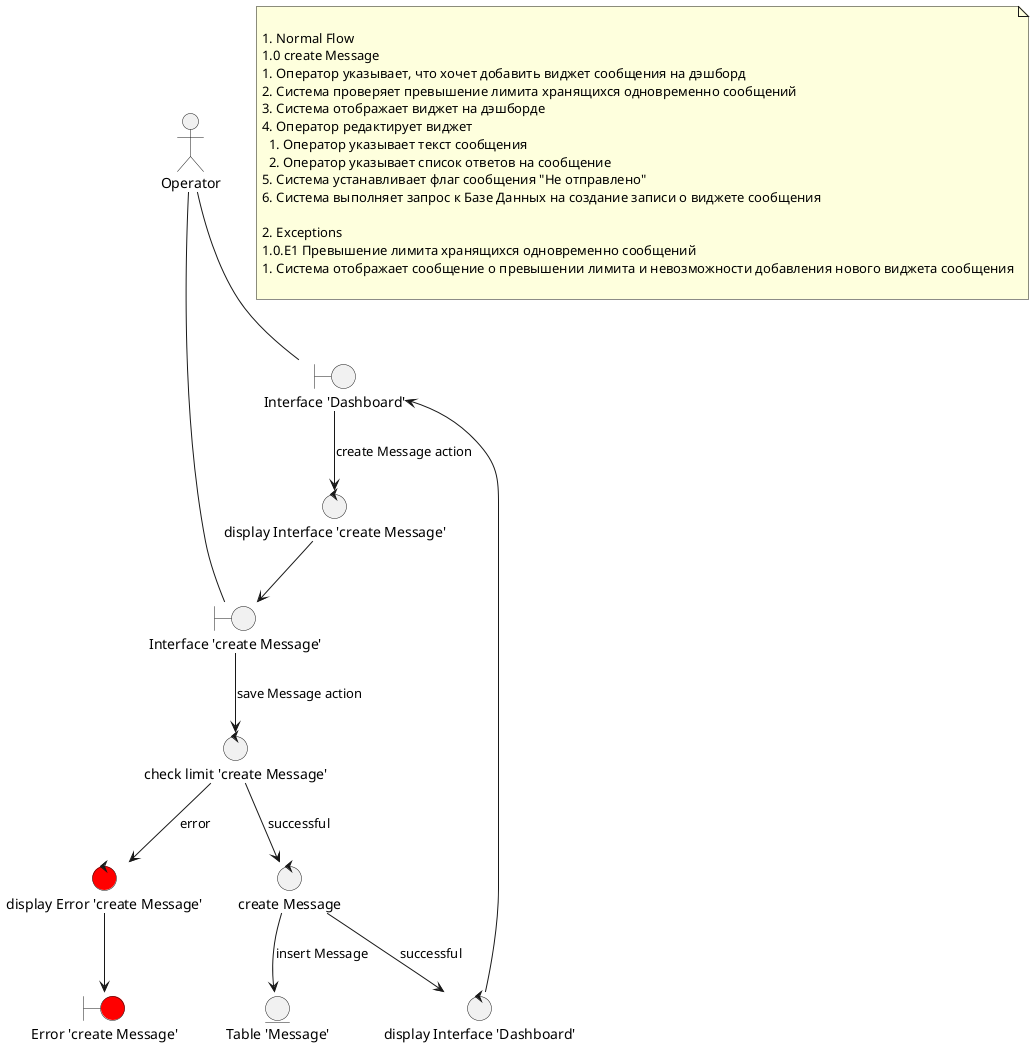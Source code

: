 'project:
'file: rd-create-object.plantuml
'version: 1.0
'autor:
'date:
'dependencies: no

@startuml
!$Obj = "Message"
!$Method = "create"

'actors'
!$Act = "Operator"

'entities'
!$TableObj = "Table '" + $Obj + "'"

'boundaries'
!$InterfaceMain = "Interface 'Dashboard'"
!$InterfaceObjMethod = "Interface '" + $Method + " " + $Obj + "'"
'error handling'
!$ErrorMethod = "Error '" + $Method + " " + $Obj + "'"

'controls'
!$displayInterfaceMain = "display " + $InterfaceMain
!$displayInterfaceObjMethod = "display " + $InterfaceObjMethod
!$methodObj = $Method + " " + $Obj
'error handling'
!$ErrorBody = "check limit"
!$checkMethod = $ErrorBody + " '" + $Method + " " + $Obj + "'"
!$displayError = "display " + $ErrorMethod

actor "$Act" as act

entity "$TableObj" as table_obj

boundary "$InterfaceMain" as interface_main
boundary "$InterfaceObjMethod" as interface_obj_method
'error handling'
boundary "$ErrorMethod" as error_method #red

control "$displayInterfaceMain" as display_interface_main
control "$displayInterfaceObjMethod" as display_interface_obj_method
control "$methodObj" as method_obj
'error handling'
control "$checkMethod" as check_method
control "$displayError" as display_error #red

act -- interface_main
act -- interface_obj_method

interface_main --> display_interface_obj_method : "$methodObj action"
display_interface_obj_method --> interface_obj_method
interface_obj_method --> check_method : "save $Obj action"
check_method --> method_obj : "successful"
method_obj --> table_obj : "insert $Obj"
method_obj --> display_interface_main : "successful"
display_interface_main --> interface_main
'error handling'
check_method --> display_error : "error"
display_error --> error_method

note as scenario

  # Normal Flow
  1.0 create Message
  1. Оператор указывает, что хочет добавить виджет сообщения на дэшборд
  2. Система проверяет превышение лимита хранящихся одновременно сообщений
  3. Система отображает виджет на дэшборде
  4. Оператор редактирует виджет
    1. Оператор указывает текст сообщения
    2. Оператор указывает список ответов на сообщение
  5. Система устанавливает флаг сообщения "Не отправлено"
  6. Система выполняет запрос к Базе Данных на создание записи о виджете сообщения

  #Exceptions
  1.0.E1 Превышение лимита хранящихся одновременно сообщений
  1. Система отображает сообщение о превышении лимита и невозможности добавления нового виджета сообщения

end note
@enduml
